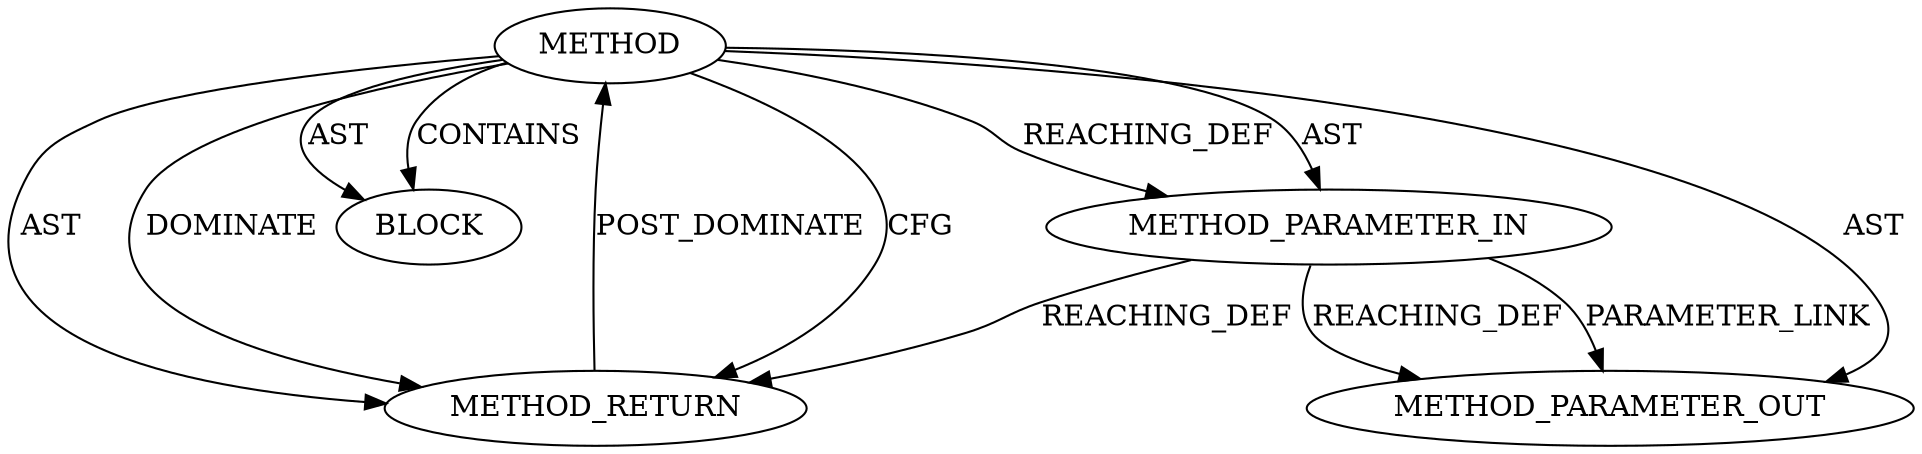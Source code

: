 digraph {
  20247 [label=BLOCK ORDER=1 ARGUMENT_INDEX=1 CODE="<empty>" TYPE_FULL_NAME="ANY"]
  20248 [label=METHOD_RETURN ORDER=2 CODE="RET" TYPE_FULL_NAME="ANY" EVALUATION_STRATEGY="BY_VALUE"]
  22108 [label=METHOD_PARAMETER_OUT ORDER=1 CODE="p1" IS_VARIADIC=false TYPE_FULL_NAME="ANY" EVALUATION_STRATEGY="BY_VALUE" INDEX=1 NAME="p1"]
  20245 [label=METHOD AST_PARENT_TYPE="NAMESPACE_BLOCK" AST_PARENT_FULL_NAME="<global>" ORDER=0 CODE="<empty>" FULL_NAME="skb_get" IS_EXTERNAL=true FILENAME="<empty>" SIGNATURE="" NAME="skb_get"]
  20246 [label=METHOD_PARAMETER_IN ORDER=1 CODE="p1" IS_VARIADIC=false TYPE_FULL_NAME="ANY" EVALUATION_STRATEGY="BY_VALUE" INDEX=1 NAME="p1"]
  20245 -> 20246 [label=REACHING_DEF VARIABLE=""]
  20245 -> 20247 [label=AST ]
  20246 -> 20248 [label=REACHING_DEF VARIABLE="p1"]
  20245 -> 20246 [label=AST ]
  20245 -> 20247 [label=CONTAINS ]
  20245 -> 20248 [label=CFG ]
  20248 -> 20245 [label=POST_DOMINATE ]
  20245 -> 22108 [label=AST ]
  20245 -> 20248 [label=AST ]
  20246 -> 22108 [label=REACHING_DEF VARIABLE="p1"]
  20246 -> 22108 [label=PARAMETER_LINK ]
  20245 -> 20248 [label=DOMINATE ]
}
